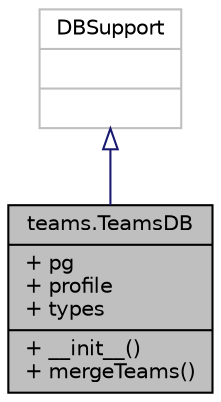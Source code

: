 digraph "teams.TeamsDB"
{
 // LATEX_PDF_SIZE
  edge [fontname="Helvetica",fontsize="10",labelfontname="Helvetica",labelfontsize="10"];
  node [fontname="Helvetica",fontsize="10",shape=record];
  Node1 [label="{teams.TeamsDB\n|+ pg\l+ profile\l+ types\l|+ __init__()\l+ mergeTeams()\l}",height=0.2,width=0.4,color="black", fillcolor="grey75", style="filled", fontcolor="black",tooltip=" "];
  Node2 -> Node1 [dir="back",color="midnightblue",fontsize="10",style="solid",arrowtail="onormal",fontname="Helvetica"];
  Node2 [label="{DBSupport\n||}",height=0.2,width=0.4,color="grey75", fillcolor="white", style="filled",tooltip=" "];
}
